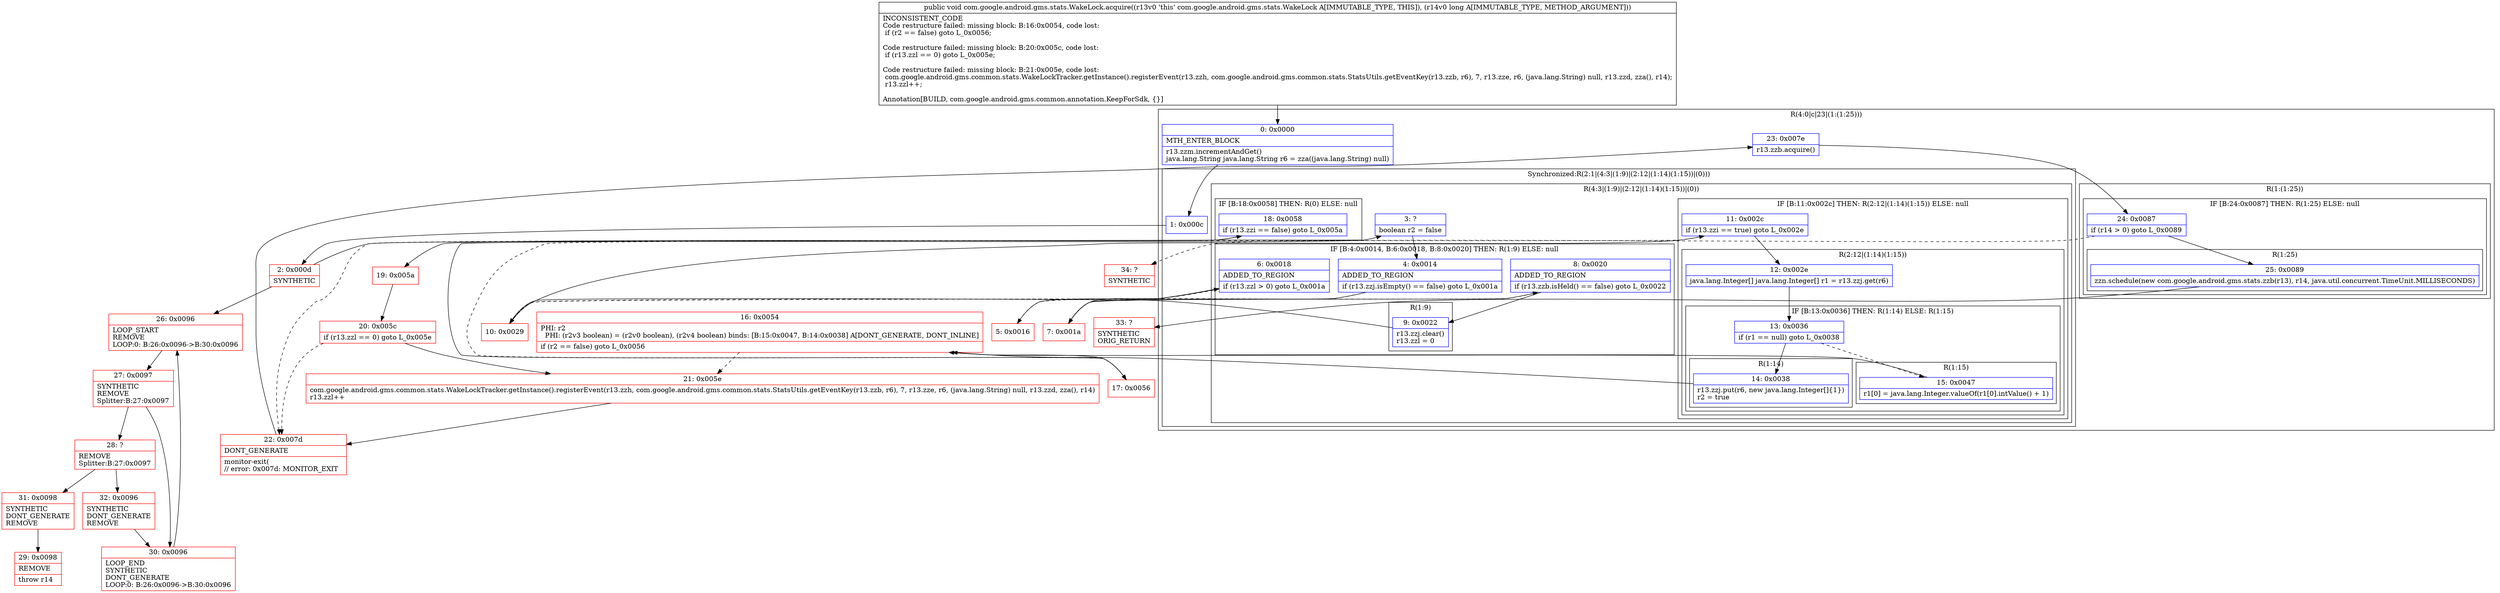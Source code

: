 digraph "CFG forcom.google.android.gms.stats.WakeLock.acquire(J)V" {
subgraph cluster_Region_389305326 {
label = "R(4:0|c|23|(1:(1:25)))";
node [shape=record,color=blue];
Node_0 [shape=record,label="{0\:\ 0x0000|MTH_ENTER_BLOCK\l|r13.zzm.incrementAndGet()\ljava.lang.String java.lang.String r6 = zza((java.lang.String) null)\l}"];
subgraph cluster_SynchronizedRegion_1250032736 {
label = "Synchronized:R(2:1|(4:3|(1:9)|(2:12|(1:14)(1:15))|(0)))";
node [shape=record,color=blue];
Node_1 [shape=record,label="{1\:\ 0x000c}"];
subgraph cluster_Region_415550909 {
label = "R(4:3|(1:9)|(2:12|(1:14)(1:15))|(0))";
node [shape=record,color=blue];
Node_3 [shape=record,label="{3\:\ ?|boolean r2 = false\l}"];
subgraph cluster_IfRegion_200630461 {
label = "IF [B:4:0x0014, B:6:0x0018, B:8:0x0020] THEN: R(1:9) ELSE: null";
node [shape=record,color=blue];
Node_4 [shape=record,label="{4\:\ 0x0014|ADDED_TO_REGION\l|if (r13.zzj.isEmpty() == false) goto L_0x001a\l}"];
Node_6 [shape=record,label="{6\:\ 0x0018|ADDED_TO_REGION\l|if (r13.zzl \> 0) goto L_0x001a\l}"];
Node_8 [shape=record,label="{8\:\ 0x0020|ADDED_TO_REGION\l|if (r13.zzb.isHeld() == false) goto L_0x0022\l}"];
subgraph cluster_Region_97428611 {
label = "R(1:9)";
node [shape=record,color=blue];
Node_9 [shape=record,label="{9\:\ 0x0022|r13.zzj.clear()\lr13.zzl = 0\l}"];
}
}
subgraph cluster_IfRegion_1748203283 {
label = "IF [B:11:0x002c] THEN: R(2:12|(1:14)(1:15)) ELSE: null";
node [shape=record,color=blue];
Node_11 [shape=record,label="{11\:\ 0x002c|if (r13.zzi == true) goto L_0x002e\l}"];
subgraph cluster_Region_769855028 {
label = "R(2:12|(1:14)(1:15))";
node [shape=record,color=blue];
Node_12 [shape=record,label="{12\:\ 0x002e|java.lang.Integer[] java.lang.Integer[] r1 = r13.zzj.get(r6)\l}"];
subgraph cluster_IfRegion_769279592 {
label = "IF [B:13:0x0036] THEN: R(1:14) ELSE: R(1:15)";
node [shape=record,color=blue];
Node_13 [shape=record,label="{13\:\ 0x0036|if (r1 == null) goto L_0x0038\l}"];
subgraph cluster_Region_1488257100 {
label = "R(1:14)";
node [shape=record,color=blue];
Node_14 [shape=record,label="{14\:\ 0x0038|r13.zzj.put(r6, new java.lang.Integer[]\{1\})\lr2 = true\l}"];
}
subgraph cluster_Region_419262281 {
label = "R(1:15)";
node [shape=record,color=blue];
Node_15 [shape=record,label="{15\:\ 0x0047|r1[0] = java.lang.Integer.valueOf(r1[0].intValue() + 1)\l}"];
}
}
}
}
subgraph cluster_IfRegion_756343945 {
label = "IF [B:18:0x0058] THEN: R(0) ELSE: null";
node [shape=record,color=blue];
Node_18 [shape=record,label="{18\:\ 0x0058|if (r13.zzi == false) goto L_0x005a\l}"];
subgraph cluster_Region_230988062 {
label = "R(0)";
node [shape=record,color=blue];
}
}
}
}
Node_23 [shape=record,label="{23\:\ 0x007e|r13.zzb.acquire()\l}"];
subgraph cluster_Region_2111753881 {
label = "R(1:(1:25))";
node [shape=record,color=blue];
subgraph cluster_IfRegion_245806558 {
label = "IF [B:24:0x0087] THEN: R(1:25) ELSE: null";
node [shape=record,color=blue];
Node_24 [shape=record,label="{24\:\ 0x0087|if (r14 \> 0) goto L_0x0089\l}"];
subgraph cluster_Region_68954159 {
label = "R(1:25)";
node [shape=record,color=blue];
Node_25 [shape=record,label="{25\:\ 0x0089|zzn.schedule(new com.google.android.gms.stats.zzb(r13), r14, java.util.concurrent.TimeUnit.MILLISECONDS)\l}"];
}
}
}
}
Node_2 [shape=record,color=red,label="{2\:\ 0x000d|SYNTHETIC\l}"];
Node_5 [shape=record,color=red,label="{5\:\ 0x0016}"];
Node_7 [shape=record,color=red,label="{7\:\ 0x001a}"];
Node_10 [shape=record,color=red,label="{10\:\ 0x0029}"];
Node_16 [shape=record,color=red,label="{16\:\ 0x0054|PHI: r2 \l  PHI: (r2v3 boolean) = (r2v0 boolean), (r2v4 boolean) binds: [B:15:0x0047, B:14:0x0038] A[DONT_GENERATE, DONT_INLINE]\l|if (r2 == false) goto L_0x0056\l}"];
Node_17 [shape=record,color=red,label="{17\:\ 0x0056}"];
Node_19 [shape=record,color=red,label="{19\:\ 0x005a}"];
Node_20 [shape=record,color=red,label="{20\:\ 0x005c|if (r13.zzl == 0) goto L_0x005e\l}"];
Node_21 [shape=record,color=red,label="{21\:\ 0x005e|com.google.android.gms.common.stats.WakeLockTracker.getInstance().registerEvent(r13.zzh, com.google.android.gms.common.stats.StatsUtils.getEventKey(r13.zzb, r6), 7, r13.zze, r6, (java.lang.String) null, r13.zzd, zza(), r14)\lr13.zzl++\l}"];
Node_22 [shape=record,color=red,label="{22\:\ 0x007d|DONT_GENERATE\l|monitor\-exit(\l\/\/ error: 0x007d: MONITOR_EXIT  \l}"];
Node_26 [shape=record,color=red,label="{26\:\ 0x0096|LOOP_START\lREMOVE\lLOOP:0: B:26:0x0096\-\>B:30:0x0096\l}"];
Node_27 [shape=record,color=red,label="{27\:\ 0x0097|SYNTHETIC\lREMOVE\lSplitter:B:27:0x0097\l}"];
Node_28 [shape=record,color=red,label="{28\:\ ?|REMOVE\lSplitter:B:27:0x0097\l}"];
Node_29 [shape=record,color=red,label="{29\:\ 0x0098|REMOVE\l|throw r14\l}"];
Node_30 [shape=record,color=red,label="{30\:\ 0x0096|LOOP_END\lSYNTHETIC\lDONT_GENERATE\lLOOP:0: B:26:0x0096\-\>B:30:0x0096\l}"];
Node_31 [shape=record,color=red,label="{31\:\ 0x0098|SYNTHETIC\lDONT_GENERATE\lREMOVE\l}"];
Node_32 [shape=record,color=red,label="{32\:\ 0x0096|SYNTHETIC\lDONT_GENERATE\lREMOVE\l}"];
Node_33 [shape=record,color=red,label="{33\:\ ?|SYNTHETIC\lORIG_RETURN\l}"];
Node_34 [shape=record,color=red,label="{34\:\ ?|SYNTHETIC\l}"];
MethodNode[shape=record,label="{public void com.google.android.gms.stats.WakeLock.acquire((r13v0 'this' com.google.android.gms.stats.WakeLock A[IMMUTABLE_TYPE, THIS]), (r14v0 long A[IMMUTABLE_TYPE, METHOD_ARGUMENT]))  | INCONSISTENT_CODE\lCode restructure failed: missing block: B:16:0x0054, code lost:\l    if (r2 == false) goto L_0x0056;\l\lCode restructure failed: missing block: B:20:0x005c, code lost:\l    if (r13.zzl == 0) goto L_0x005e;\l\lCode restructure failed: missing block: B:21:0x005e, code lost:\l    com.google.android.gms.common.stats.WakeLockTracker.getInstance().registerEvent(r13.zzh, com.google.android.gms.common.stats.StatsUtils.getEventKey(r13.zzb, r6), 7, r13.zze, r6, (java.lang.String) null, r13.zzd, zza(), r14);\l    r13.zzl++;\l\lAnnotation[BUILD, com.google.android.gms.common.annotation.KeepForSdk, \{\}]\l}"];
MethodNode -> Node_0;
Node_0 -> Node_1;
Node_1 -> Node_2;
Node_3 -> Node_4;
Node_4 -> Node_5[style=dashed];
Node_4 -> Node_7;
Node_6 -> Node_7;
Node_6 -> Node_10[style=dashed];
Node_8 -> Node_9;
Node_8 -> Node_10[style=dashed];
Node_9 -> Node_10;
Node_11 -> Node_12;
Node_11 -> Node_17[style=dashed];
Node_12 -> Node_13;
Node_13 -> Node_14;
Node_13 -> Node_15[style=dashed];
Node_14 -> Node_16;
Node_15 -> Node_16;
Node_18 -> Node_19;
Node_18 -> Node_22[style=dashed];
Node_23 -> Node_24;
Node_24 -> Node_25;
Node_24 -> Node_34[style=dashed];
Node_25 -> Node_33;
Node_2 -> Node_3;
Node_2 -> Node_26;
Node_5 -> Node_6;
Node_7 -> Node_8;
Node_10 -> Node_11;
Node_16 -> Node_17;
Node_16 -> Node_21[style=dashed];
Node_17 -> Node_18;
Node_19 -> Node_20;
Node_20 -> Node_21;
Node_20 -> Node_22[style=dashed];
Node_21 -> Node_22;
Node_22 -> Node_23;
Node_26 -> Node_27;
Node_27 -> Node_28;
Node_27 -> Node_30;
Node_28 -> Node_31;
Node_28 -> Node_32;
Node_30 -> Node_26;
Node_31 -> Node_29;
Node_32 -> Node_30;
}

